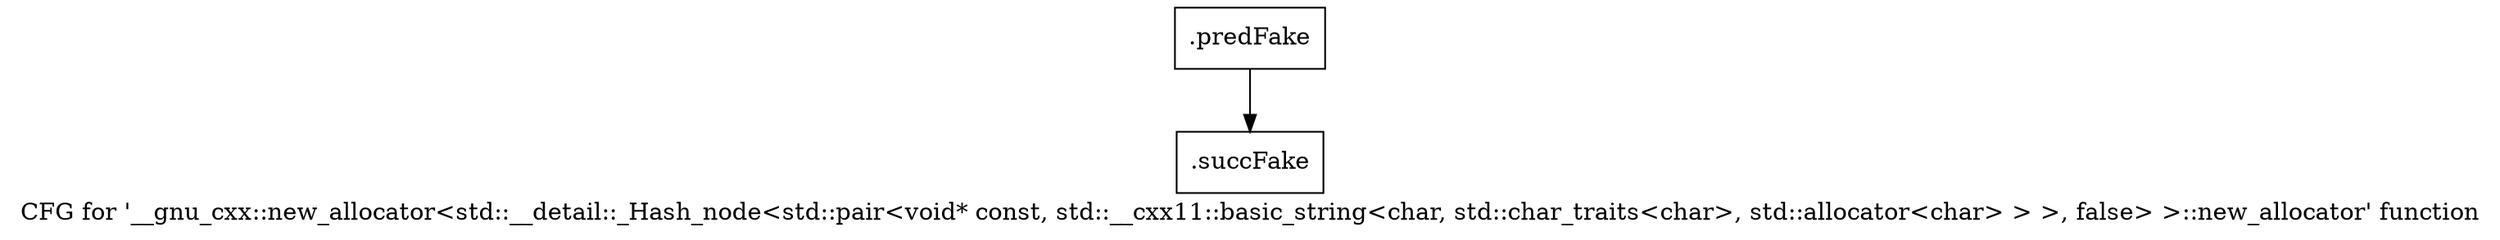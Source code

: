 digraph "CFG for '__gnu_cxx::new_allocator\<std::__detail::_Hash_node\<std::pair\<void* const, std::__cxx11::basic_string\<char, std::char_traits\<char\>, std::allocator\<char\> \> \>, false\> \>::new_allocator' function" {
	label="CFG for '__gnu_cxx::new_allocator\<std::__detail::_Hash_node\<std::pair\<void* const, std::__cxx11::basic_string\<char, std::char_traits\<char\>, std::allocator\<char\> \> \>, false\> \>::new_allocator' function";

	Node0x4673600 [shape=record,filename="",linenumber="",label="{.predFake}"];
	Node0x4673600 -> Node0x47fa900[ callList="" memoryops="" filename="/media/miguel/NewVolume/Linux/Xilinx/Vitis_HLS/2020.2/tps/lnx64/gcc-6.2.0/lib/gcc/x86_64-pc-linux-gnu/6.2.0/../../../../include/c++/6.2.0/ext/new_allocator.h" execusionnum="1"];
	Node0x47fa900 [shape=record,filename="/media/miguel/NewVolume/Linux/Xilinx/Vitis_HLS/2020.2/tps/lnx64/gcc-6.2.0/lib/gcc/x86_64-pc-linux-gnu/6.2.0/../../../../include/c++/6.2.0/ext/new_allocator.h",linenumber="79",label="{.succFake}"];
}
